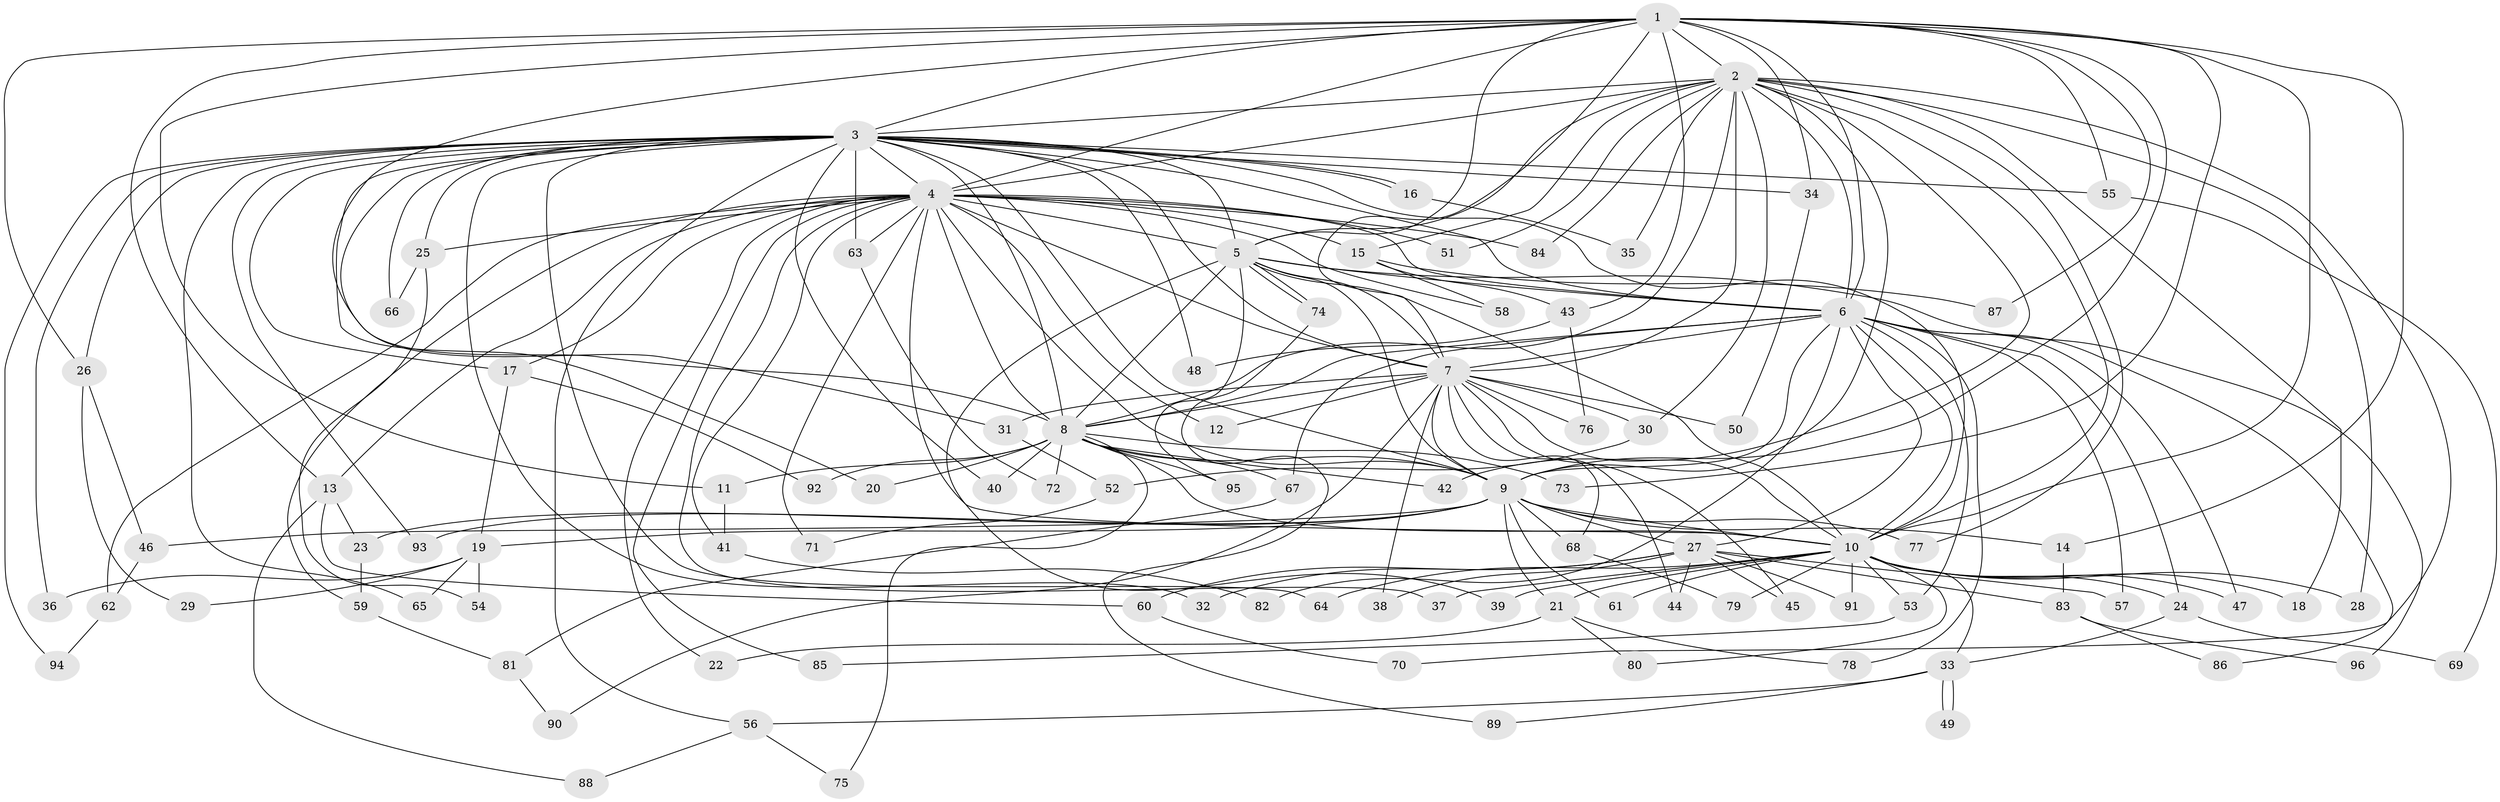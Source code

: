 // coarse degree distribution, {20: 0.014492753623188406, 14: 0.014492753623188406, 24: 0.014492753623188406, 22: 0.014492753623188406, 10: 0.028985507246376812, 26: 0.014492753623188406, 15: 0.028985507246376812, 3: 0.11594202898550725, 2: 0.5507246376811594, 5: 0.07246376811594203, 4: 0.10144927536231885, 8: 0.014492753623188406, 1: 0.014492753623188406}
// Generated by graph-tools (version 1.1) at 2025/49/03/04/25 22:49:28]
// undirected, 96 vertices, 217 edges
graph export_dot {
  node [color=gray90,style=filled];
  1;
  2;
  3;
  4;
  5;
  6;
  7;
  8;
  9;
  10;
  11;
  12;
  13;
  14;
  15;
  16;
  17;
  18;
  19;
  20;
  21;
  22;
  23;
  24;
  25;
  26;
  27;
  28;
  29;
  30;
  31;
  32;
  33;
  34;
  35;
  36;
  37;
  38;
  39;
  40;
  41;
  42;
  43;
  44;
  45;
  46;
  47;
  48;
  49;
  50;
  51;
  52;
  53;
  54;
  55;
  56;
  57;
  58;
  59;
  60;
  61;
  62;
  63;
  64;
  65;
  66;
  67;
  68;
  69;
  70;
  71;
  72;
  73;
  74;
  75;
  76;
  77;
  78;
  79;
  80;
  81;
  82;
  83;
  84;
  85;
  86;
  87;
  88;
  89;
  90;
  91;
  92;
  93;
  94;
  95;
  96;
  1 -- 2;
  1 -- 3;
  1 -- 4;
  1 -- 5;
  1 -- 6;
  1 -- 7;
  1 -- 8;
  1 -- 9;
  1 -- 10;
  1 -- 11;
  1 -- 13;
  1 -- 14;
  1 -- 26;
  1 -- 34;
  1 -- 43;
  1 -- 55;
  1 -- 73;
  1 -- 87;
  2 -- 3;
  2 -- 4;
  2 -- 5;
  2 -- 6;
  2 -- 7;
  2 -- 8;
  2 -- 9;
  2 -- 10;
  2 -- 15;
  2 -- 18;
  2 -- 28;
  2 -- 30;
  2 -- 35;
  2 -- 42;
  2 -- 51;
  2 -- 70;
  2 -- 77;
  2 -- 84;
  3 -- 4;
  3 -- 5;
  3 -- 6;
  3 -- 7;
  3 -- 8;
  3 -- 9;
  3 -- 10;
  3 -- 16;
  3 -- 16;
  3 -- 17;
  3 -- 20;
  3 -- 25;
  3 -- 26;
  3 -- 31;
  3 -- 32;
  3 -- 34;
  3 -- 36;
  3 -- 40;
  3 -- 48;
  3 -- 55;
  3 -- 56;
  3 -- 63;
  3 -- 64;
  3 -- 65;
  3 -- 66;
  3 -- 93;
  3 -- 94;
  4 -- 5;
  4 -- 6;
  4 -- 7;
  4 -- 8;
  4 -- 9;
  4 -- 10;
  4 -- 12;
  4 -- 13;
  4 -- 15;
  4 -- 17;
  4 -- 22;
  4 -- 25;
  4 -- 37;
  4 -- 41;
  4 -- 51;
  4 -- 58;
  4 -- 59;
  4 -- 62;
  4 -- 63;
  4 -- 71;
  4 -- 84;
  4 -- 85;
  5 -- 6;
  5 -- 7;
  5 -- 8;
  5 -- 9;
  5 -- 10;
  5 -- 39;
  5 -- 74;
  5 -- 74;
  5 -- 95;
  5 -- 96;
  6 -- 7;
  6 -- 8;
  6 -- 9;
  6 -- 10;
  6 -- 24;
  6 -- 27;
  6 -- 47;
  6 -- 53;
  6 -- 57;
  6 -- 67;
  6 -- 78;
  6 -- 82;
  6 -- 86;
  7 -- 8;
  7 -- 9;
  7 -- 10;
  7 -- 12;
  7 -- 30;
  7 -- 31;
  7 -- 38;
  7 -- 44;
  7 -- 45;
  7 -- 50;
  7 -- 68;
  7 -- 76;
  7 -- 90;
  8 -- 9;
  8 -- 10;
  8 -- 11;
  8 -- 20;
  8 -- 40;
  8 -- 42;
  8 -- 67;
  8 -- 72;
  8 -- 73;
  8 -- 75;
  8 -- 92;
  8 -- 95;
  9 -- 10;
  9 -- 14;
  9 -- 19;
  9 -- 21;
  9 -- 23;
  9 -- 27;
  9 -- 46;
  9 -- 61;
  9 -- 68;
  9 -- 77;
  9 -- 93;
  10 -- 18;
  10 -- 21;
  10 -- 24;
  10 -- 28;
  10 -- 33;
  10 -- 37;
  10 -- 39;
  10 -- 47;
  10 -- 53;
  10 -- 61;
  10 -- 64;
  10 -- 79;
  10 -- 80;
  10 -- 91;
  11 -- 41;
  13 -- 23;
  13 -- 60;
  13 -- 88;
  14 -- 83;
  15 -- 43;
  15 -- 58;
  15 -- 87;
  16 -- 35;
  17 -- 19;
  17 -- 92;
  19 -- 29;
  19 -- 36;
  19 -- 54;
  19 -- 65;
  21 -- 22;
  21 -- 78;
  21 -- 80;
  23 -- 59;
  24 -- 33;
  24 -- 69;
  25 -- 54;
  25 -- 66;
  26 -- 29;
  26 -- 46;
  27 -- 32;
  27 -- 38;
  27 -- 44;
  27 -- 45;
  27 -- 57;
  27 -- 60;
  27 -- 83;
  27 -- 91;
  30 -- 52;
  31 -- 52;
  33 -- 49;
  33 -- 49;
  33 -- 56;
  33 -- 89;
  34 -- 50;
  41 -- 82;
  43 -- 48;
  43 -- 76;
  46 -- 62;
  52 -- 71;
  53 -- 85;
  55 -- 69;
  56 -- 75;
  56 -- 88;
  59 -- 81;
  60 -- 70;
  62 -- 94;
  63 -- 72;
  67 -- 81;
  68 -- 79;
  74 -- 89;
  81 -- 90;
  83 -- 86;
  83 -- 96;
}
